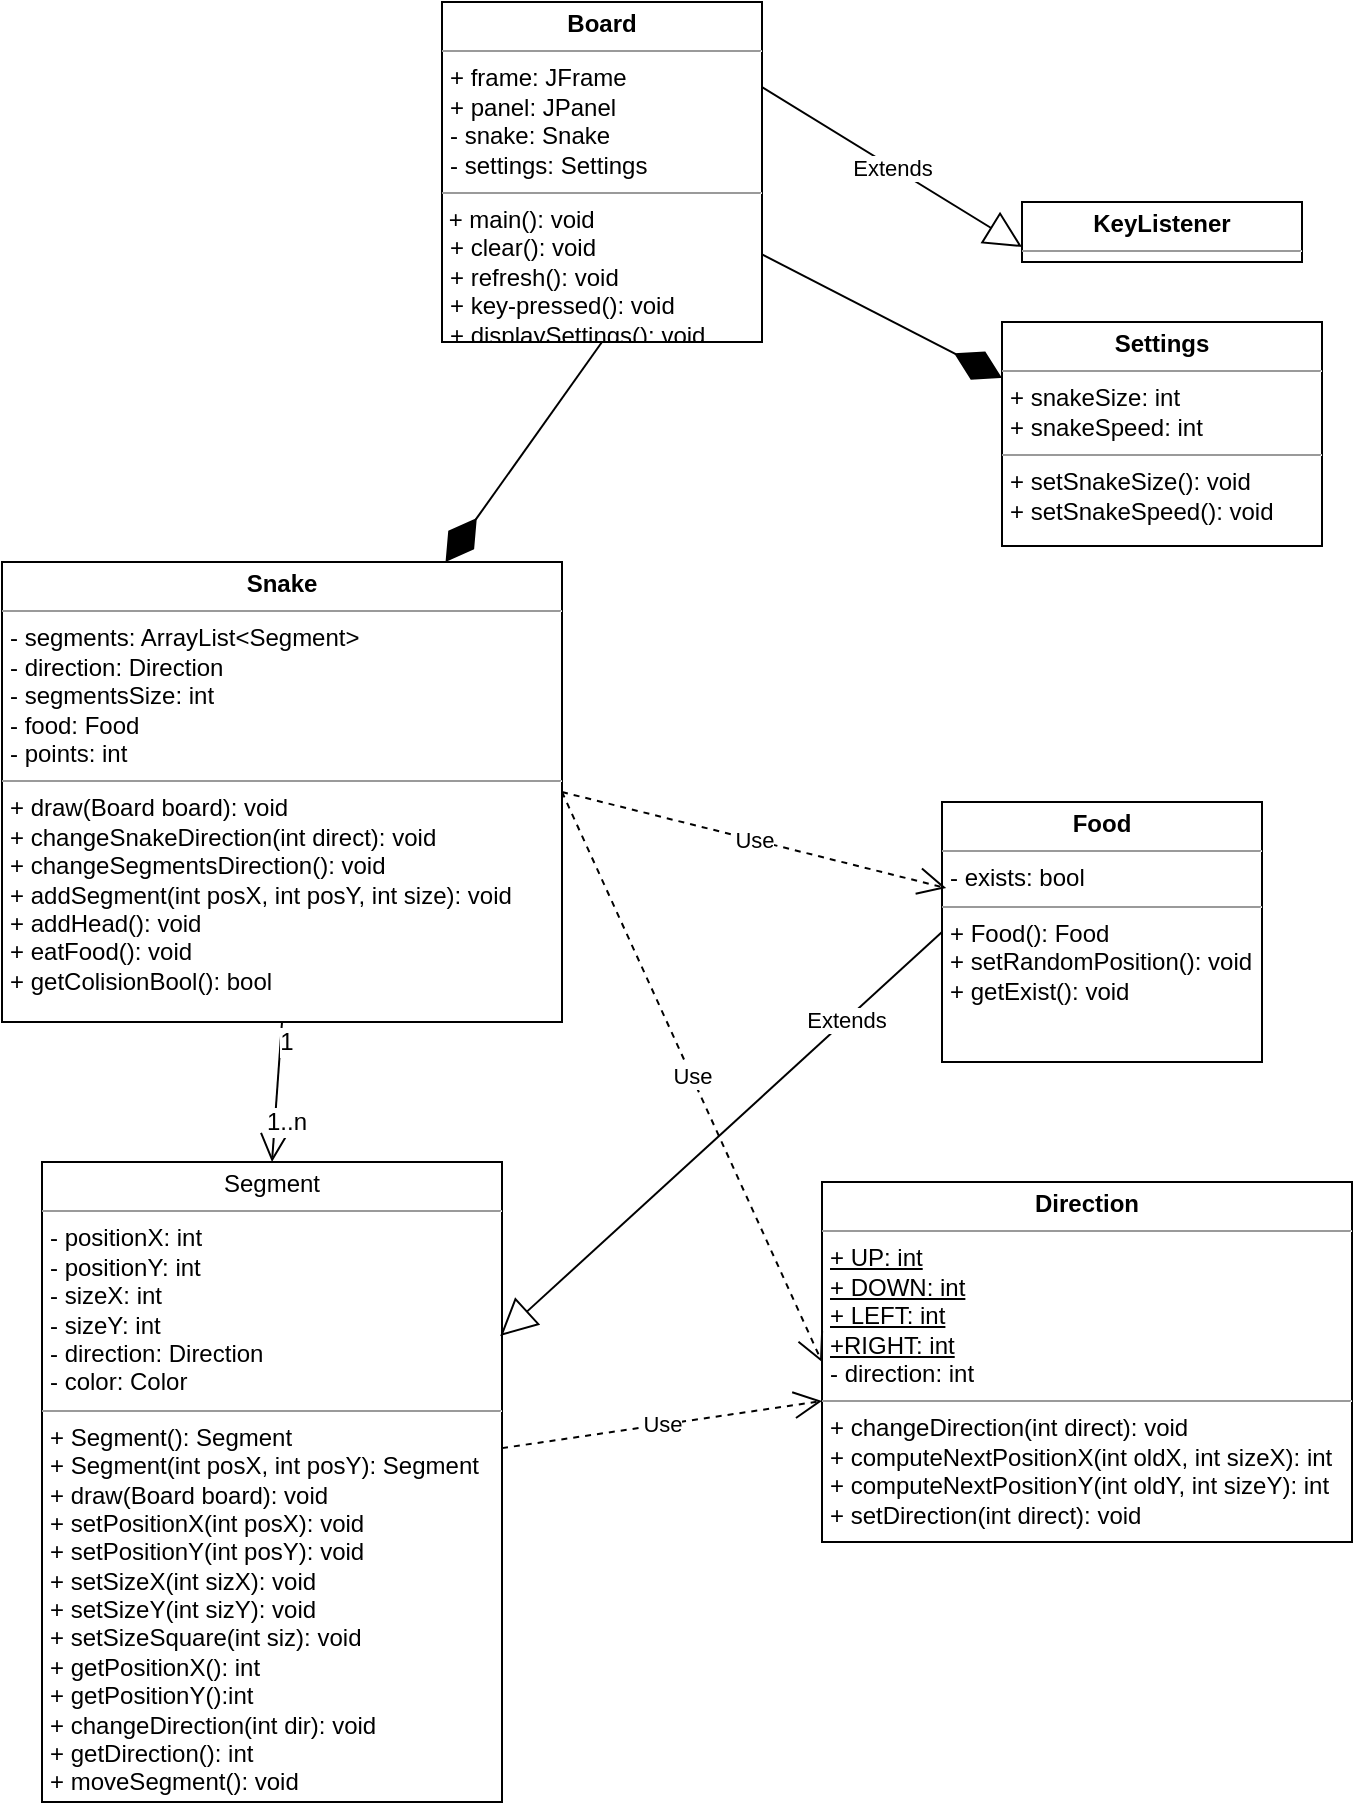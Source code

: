 <mxfile version="10.6.7" type="device"><diagram name="Page-1" id="c4acf3e9-155e-7222-9cf6-157b1a14988f"><mxGraphModel dx="1394" dy="1933" grid="1" gridSize="10" guides="1" tooltips="1" connect="1" arrows="1" fold="1" page="1" pageScale="1" pageWidth="827" pageHeight="1169" background="#ffffff" math="0" shadow="0"><root><mxCell id="0"/><mxCell id="1" parent="0"/><mxCell id="eKtmnv-6mM7z_nRozBRa-14" value="&lt;p style=&quot;margin: 0px ; margin-top: 4px ; text-align: center&quot;&gt;&lt;b&gt;Snake&lt;/b&gt;&lt;/p&gt;&lt;hr size=&quot;1&quot;&gt;&lt;p style=&quot;margin: 0px ; margin-left: 4px&quot;&gt;- segments: ArrayList&amp;lt;Segment&amp;gt;&lt;/p&gt;&lt;p style=&quot;margin: 0px ; margin-left: 4px&quot;&gt;- direction: Direction&lt;/p&gt;&lt;p style=&quot;margin: 0px ; margin-left: 4px&quot;&gt;- segmentsSize: int&lt;/p&gt;&lt;p style=&quot;margin: 0px ; margin-left: 4px&quot;&gt;- food: Food&lt;/p&gt;&lt;p style=&quot;margin: 0px ; margin-left: 4px&quot;&gt;- points: int&lt;/p&gt;&lt;hr size=&quot;1&quot;&gt;&lt;p style=&quot;margin: 0px ; margin-left: 4px&quot;&gt;+ draw(Board board): void&lt;/p&gt;&lt;p style=&quot;margin: 0px ; margin-left: 4px&quot;&gt;+ changeSnakeDirection(int direct): void&lt;/p&gt;&lt;p style=&quot;margin: 0px ; margin-left: 4px&quot;&gt;+ changeSegmentsDirection(): void&lt;/p&gt;&lt;p style=&quot;margin: 0px ; margin-left: 4px&quot;&gt;+ addSegment(int posX, int posY, int size): void&lt;/p&gt;&lt;p style=&quot;margin: 0px ; margin-left: 4px&quot;&gt;+ addHead(): void&lt;/p&gt;&lt;p style=&quot;margin: 0px ; margin-left: 4px&quot;&gt;+ eatFood(): void&lt;/p&gt;&lt;p style=&quot;margin: 0px ; margin-left: 4px&quot;&gt;+ getColisionBool(): bool&lt;/p&gt;" style="verticalAlign=top;align=left;overflow=fill;fontSize=12;fontFamily=Helvetica;html=1;" parent="1" vertex="1"><mxGeometry x="100" y="-850" width="280" height="230" as="geometry"/></mxCell><mxCell id="eKtmnv-6mM7z_nRozBRa-18" value="&lt;p style=&quot;margin: 0px ; margin-top: 4px ; text-align: center&quot;&gt;Segment&lt;br&gt;&lt;/p&gt;&lt;hr size=&quot;1&quot;&gt;&lt;p style=&quot;margin: 0px ; margin-left: 4px&quot;&gt;- positionX: int&lt;br&gt;- positionY: int&lt;br&gt;- sizeX: int&lt;br&gt;- sizeY: int&lt;br&gt;&lt;/p&gt;&lt;p style=&quot;margin: 0px ; margin-left: 4px&quot;&gt;- direction: Direction&lt;/p&gt;&lt;p style=&quot;margin: 0px ; margin-left: 4px&quot;&gt;- color: Color&lt;/p&gt;&lt;hr size=&quot;1&quot;&gt;&lt;p style=&quot;margin: 0px ; margin-left: 4px&quot;&gt;+ Segment(): Segment&lt;/p&gt;&lt;p style=&quot;margin: 0px ; margin-left: 4px&quot;&gt;+ Segment(int posX, int posY): Segment&lt;/p&gt;&lt;p style=&quot;margin: 0px ; margin-left: 4px&quot;&gt;+ draw(Board board): void&lt;/p&gt;&lt;p style=&quot;margin: 0px ; margin-left: 4px&quot;&gt;+ setPositionX(int posX): void&lt;/p&gt;&lt;p style=&quot;margin: 0px ; margin-left: 4px&quot;&gt;+ setPositionY(int posY): void&lt;/p&gt;&lt;p style=&quot;margin: 0px ; margin-left: 4px&quot;&gt;+ setSizeX(int sizX): void&lt;/p&gt;&lt;p style=&quot;margin: 0px ; margin-left: 4px&quot;&gt;+ setSizeY(int sizY): void&lt;/p&gt;&lt;p style=&quot;margin: 0px ; margin-left: 4px&quot;&gt;+ setSizeSquare(int siz): void&lt;/p&gt;&lt;p style=&quot;margin: 0px ; margin-left: 4px&quot;&gt;+ getPositionX(): int&lt;/p&gt;&lt;p style=&quot;margin: 0px ; margin-left: 4px&quot;&gt;+ getPositionY():int&lt;/p&gt;&lt;p style=&quot;margin: 0px ; margin-left: 4px&quot;&gt;+ changeDirection(int dir): void&lt;/p&gt;&lt;p style=&quot;margin: 0px ; margin-left: 4px&quot;&gt;+ getDirection(): int&lt;/p&gt;&lt;p style=&quot;margin: 0px ; margin-left: 4px&quot;&gt;+ moveSegment(): void&lt;/p&gt;&lt;br&gt;" style="verticalAlign=top;align=left;overflow=fill;fontSize=12;fontFamily=Helvetica;html=1;" parent="1" vertex="1"><mxGeometry x="120" y="-550" width="230" height="320" as="geometry"/></mxCell><mxCell id="eKtmnv-6mM7z_nRozBRa-19" value="&lt;p style=&quot;margin: 0px ; margin-top: 4px ; text-align: center&quot;&gt;&lt;b&gt;Board&lt;/b&gt;&lt;/p&gt;&lt;hr size=&quot;1&quot;&gt;&lt;p style=&quot;margin: 0px ; margin-left: 4px&quot;&gt;&lt;span&gt;+ frame: JFrame&lt;/span&gt;&lt;br&gt;&lt;/p&gt;&lt;p style=&quot;margin: 0px ; margin-left: 4px&quot;&gt;+ panel: JPanel&lt;/p&gt;&lt;p style=&quot;margin: 0px ; margin-left: 4px&quot;&gt;- snake: Snake&lt;/p&gt;&lt;p style=&quot;margin: 0px ; margin-left: 4px&quot;&gt;- settings: Settings&lt;/p&gt;&lt;hr size=&quot;1&quot;&gt;&amp;nbsp;+ main(): void&lt;br&gt;&lt;p style=&quot;margin: 0px ; margin-left: 4px&quot;&gt;+ clear(): void&lt;/p&gt;&lt;p style=&quot;margin: 0px ; margin-left: 4px&quot;&gt;+ refresh(): void&lt;/p&gt;&lt;p style=&quot;margin: 0px ; margin-left: 4px&quot;&gt;+&amp;nbsp;key-pressed(): void&lt;/p&gt;&lt;p style=&quot;margin: 0px ; margin-left: 4px&quot;&gt;+ displaySettings(): void&lt;/p&gt;" style="verticalAlign=top;align=left;overflow=fill;fontSize=12;fontFamily=Helvetica;html=1;" parent="1" vertex="1"><mxGeometry x="320" y="-1130" width="160" height="170" as="geometry"/></mxCell><mxCell id="eKtmnv-6mM7z_nRozBRa-20" value="&lt;p style=&quot;margin: 0px ; margin-top: 4px ; text-align: center&quot;&gt;&lt;b&gt;Direction&lt;/b&gt;&lt;/p&gt;&lt;hr size=&quot;1&quot;&gt;&lt;p style=&quot;margin: 0px ; margin-left: 4px&quot;&gt;&lt;u&gt;+ UP: int&lt;/u&gt;&lt;/p&gt;&lt;p style=&quot;margin: 0px ; margin-left: 4px&quot;&gt;&lt;u&gt;+ DOWN: int&lt;/u&gt;&lt;/p&gt;&lt;p style=&quot;margin: 0px ; margin-left: 4px&quot;&gt;&lt;u&gt;+ LEFT: int&lt;/u&gt;&lt;/p&gt;&lt;p style=&quot;margin: 0px ; margin-left: 4px&quot;&gt;&lt;u&gt;+RIGHT: int&lt;/u&gt;&lt;/p&gt;&lt;p style=&quot;margin: 0px ; margin-left: 4px&quot;&gt;- direction: int&lt;/p&gt;&lt;hr size=&quot;1&quot;&gt;&lt;p style=&quot;margin: 0px ; margin-left: 4px&quot;&gt;+ changeDirection(int direct): void&lt;br&gt;&lt;/p&gt;&lt;p style=&quot;margin: 0px ; margin-left: 4px&quot;&gt;+ computeNextPositionX(int oldX, int sizeX): int&lt;/p&gt;&lt;p style=&quot;margin: 0px ; margin-left: 4px&quot;&gt;&lt;span&gt;+ computeNextPositionY(int oldY, int sizeY): int&lt;/span&gt;&lt;/p&gt;&lt;p style=&quot;margin: 0px ; margin-left: 4px&quot;&gt;&lt;span&gt;+ setDirection(int direct): void&lt;/span&gt;&lt;/p&gt;&lt;p style=&quot;margin: 0px ; margin-left: 4px&quot;&gt;&lt;span&gt;&lt;br&gt;&lt;/span&gt;&lt;/p&gt;&lt;div&gt;&lt;br&gt;&lt;/div&gt;" style="verticalAlign=top;align=left;overflow=fill;fontSize=12;fontFamily=Helvetica;html=1;" parent="1" vertex="1"><mxGeometry x="510" y="-540" width="265" height="180" as="geometry"/></mxCell><mxCell id="eKtmnv-6mM7z_nRozBRa-21" value="&lt;p style=&quot;margin: 0px ; margin-top: 4px ; text-align: center&quot;&gt;&lt;b&gt;KeyListener&lt;/b&gt;&lt;br&gt;&lt;/p&gt;&lt;hr size=&quot;1&quot;&gt;&lt;div style=&quot;height: 2px&quot;&gt;&lt;/div&gt;" style="verticalAlign=top;align=left;overflow=fill;fontSize=12;fontFamily=Helvetica;html=1;" parent="1" vertex="1"><mxGeometry x="610" y="-1030" width="140" height="30" as="geometry"/></mxCell><mxCell id="eKtmnv-6mM7z_nRozBRa-22" value="Extends" style="endArrow=block;endSize=16;endFill=0;html=1;entryX=0;entryY=0.75;entryDx=0;entryDy=0;exitX=1;exitY=0.25;exitDx=0;exitDy=0;" parent="1" source="eKtmnv-6mM7z_nRozBRa-19" target="eKtmnv-6mM7z_nRozBRa-21" edge="1"><mxGeometry width="160" relative="1" as="geometry"><mxPoint x="140" y="-675" as="sourcePoint"/><mxPoint x="300" y="-675" as="targetPoint"/></mxGeometry></mxCell><mxCell id="eKtmnv-6mM7z_nRozBRa-23" value="&lt;p style=&quot;margin: 0px ; margin-top: 4px ; text-align: center&quot;&gt;&lt;b&gt;Settings&lt;/b&gt;&lt;/p&gt;&lt;hr size=&quot;1&quot;&gt;&lt;p style=&quot;margin: 0px ; margin-left: 4px&quot;&gt;+ snakeSize: int&lt;/p&gt;&lt;p style=&quot;margin: 0px ; margin-left: 4px&quot;&gt;+ snakeSpeed: int&lt;/p&gt;&lt;hr size=&quot;1&quot;&gt;&lt;p style=&quot;margin: 0px ; margin-left: 4px&quot;&gt;+ setSnakeSize(): void&lt;/p&gt;&lt;p style=&quot;margin: 0px ; margin-left: 4px&quot;&gt;+ setSnakeSpeed(): void&lt;br&gt;&lt;/p&gt;" style="verticalAlign=top;align=left;overflow=fill;fontSize=12;fontFamily=Helvetica;html=1;" parent="1" vertex="1"><mxGeometry x="600" y="-970" width="160" height="112" as="geometry"/></mxCell><mxCell id="eKtmnv-6mM7z_nRozBRa-24" value="" style="endArrow=diamondThin;endFill=1;endSize=24;html=1;entryX=0;entryY=0.25;entryDx=0;entryDy=0;" parent="1" source="eKtmnv-6mM7z_nRozBRa-19" target="eKtmnv-6mM7z_nRozBRa-23" edge="1"><mxGeometry width="160" relative="1" as="geometry"><mxPoint x="290" y="-690" as="sourcePoint"/><mxPoint x="450" y="-690" as="targetPoint"/></mxGeometry></mxCell><mxCell id="eKtmnv-6mM7z_nRozBRa-25" value="" style="endArrow=diamondThin;endFill=1;endSize=24;html=1;exitX=0.5;exitY=1;exitDx=0;exitDy=0;" parent="1" source="eKtmnv-6mM7z_nRozBRa-19" target="eKtmnv-6mM7z_nRozBRa-14" edge="1"><mxGeometry width="160" relative="1" as="geometry"><mxPoint x="410" y="-880" as="sourcePoint"/><mxPoint x="570" y="-880" as="targetPoint"/></mxGeometry></mxCell><mxCell id="eKtmnv-6mM7z_nRozBRa-26" value="" style="endArrow=open;endFill=1;endSize=12;html=1;exitX=0.5;exitY=1;exitDx=0;exitDy=0;entryX=0.5;entryY=0;entryDx=0;entryDy=0;" parent="1" source="eKtmnv-6mM7z_nRozBRa-14" target="eKtmnv-6mM7z_nRozBRa-18" edge="1"><mxGeometry width="160" relative="1" as="geometry"><mxPoint x="90" y="-280" as="sourcePoint"/><mxPoint x="250" y="-280" as="targetPoint"/></mxGeometry></mxCell><mxCell id="eKtmnv-6mM7z_nRozBRa-27" value="1..n" style="text;html=1;resizable=0;points=[];align=center;verticalAlign=middle;labelBackgroundColor=#ffffff;" parent="eKtmnv-6mM7z_nRozBRa-26" vertex="1" connectable="0"><mxGeometry x="0.419" y="5" relative="1" as="geometry"><mxPoint as="offset"/></mxGeometry></mxCell><mxCell id="eKtmnv-6mM7z_nRozBRa-28" value="1" style="text;html=1;resizable=0;points=[];align=center;verticalAlign=middle;labelBackgroundColor=#ffffff;" parent="eKtmnv-6mM7z_nRozBRa-26" vertex="1" connectable="0"><mxGeometry x="-0.718" y="2" relative="1" as="geometry"><mxPoint as="offset"/></mxGeometry></mxCell><mxCell id="eKtmnv-6mM7z_nRozBRa-30" value="Use" style="endArrow=open;endSize=12;dashed=1;html=1;" parent="1" source="eKtmnv-6mM7z_nRozBRa-18" target="eKtmnv-6mM7z_nRozBRa-20" edge="1"><mxGeometry width="160" relative="1" as="geometry"><mxPoint x="400" y="-450" as="sourcePoint"/><mxPoint x="560" y="-450" as="targetPoint"/></mxGeometry></mxCell><mxCell id="eKtmnv-6mM7z_nRozBRa-31" value="Use" style="endArrow=open;endSize=12;dashed=1;html=1;entryX=0;entryY=0.5;entryDx=0;entryDy=0;exitX=1;exitY=0.5;exitDx=0;exitDy=0;" parent="1" source="eKtmnv-6mM7z_nRozBRa-14" target="eKtmnv-6mM7z_nRozBRa-20" edge="1"><mxGeometry width="160" relative="1" as="geometry"><mxPoint x="360" y="-469.429" as="sourcePoint"/><mxPoint x="550" y="-534.571" as="targetPoint"/></mxGeometry></mxCell><mxCell id="WJHCsOlg_e4hRVr4uy2s-2" value="Extends" style="endArrow=block;endSize=16;endFill=0;html=1;exitX=0;exitY=0.5;exitDx=0;exitDy=0;entryX=0.996;entryY=0.272;entryDx=0;entryDy=0;entryPerimeter=0;" edge="1" parent="1" source="WJHCsOlg_e4hRVr4uy2s-4" target="eKtmnv-6mM7z_nRozBRa-18"><mxGeometry x="-0.569" width="160" relative="1" as="geometry"><mxPoint x="580" y="-760" as="sourcePoint"/><mxPoint x="260" y="-260" as="targetPoint"/><mxPoint as="offset"/></mxGeometry></mxCell><mxCell id="WJHCsOlg_e4hRVr4uy2s-4" value="&lt;p style=&quot;margin: 0px ; margin-top: 4px ; text-align: center&quot;&gt;&lt;b&gt;Food&lt;/b&gt;&lt;/p&gt;&lt;hr size=&quot;1&quot;&gt;&lt;p style=&quot;margin: 0px ; margin-left: 4px&quot;&gt;- exists: bool&lt;/p&gt;&lt;hr size=&quot;1&quot;&gt;&lt;p style=&quot;margin: 0px ; margin-left: 4px&quot;&gt;+ Food(): Food&lt;/p&gt;&lt;p style=&quot;margin: 0px ; margin-left: 4px&quot;&gt;+ setRandomPosition(): void&lt;/p&gt;&lt;p style=&quot;margin: 0px ; margin-left: 4px&quot;&gt;+ getExist(): void&lt;/p&gt;" style="verticalAlign=top;align=left;overflow=fill;fontSize=12;fontFamily=Helvetica;html=1;" vertex="1" parent="1"><mxGeometry x="570" y="-730" width="160" height="130" as="geometry"/></mxCell><mxCell id="WJHCsOlg_e4hRVr4uy2s-7" value="Use" style="endArrow=open;endSize=12;dashed=1;html=1;entryX=0.013;entryY=0.331;entryDx=0;entryDy=0;exitX=1;exitY=0.5;exitDx=0;exitDy=0;entryPerimeter=0;" edge="1" parent="1" source="eKtmnv-6mM7z_nRozBRa-14" target="WJHCsOlg_e4hRVr4uy2s-4"><mxGeometry width="160" relative="1" as="geometry"><mxPoint x="390" y="-750" as="sourcePoint"/><mxPoint x="520" y="-440" as="targetPoint"/></mxGeometry></mxCell></root></mxGraphModel></diagram></mxfile>